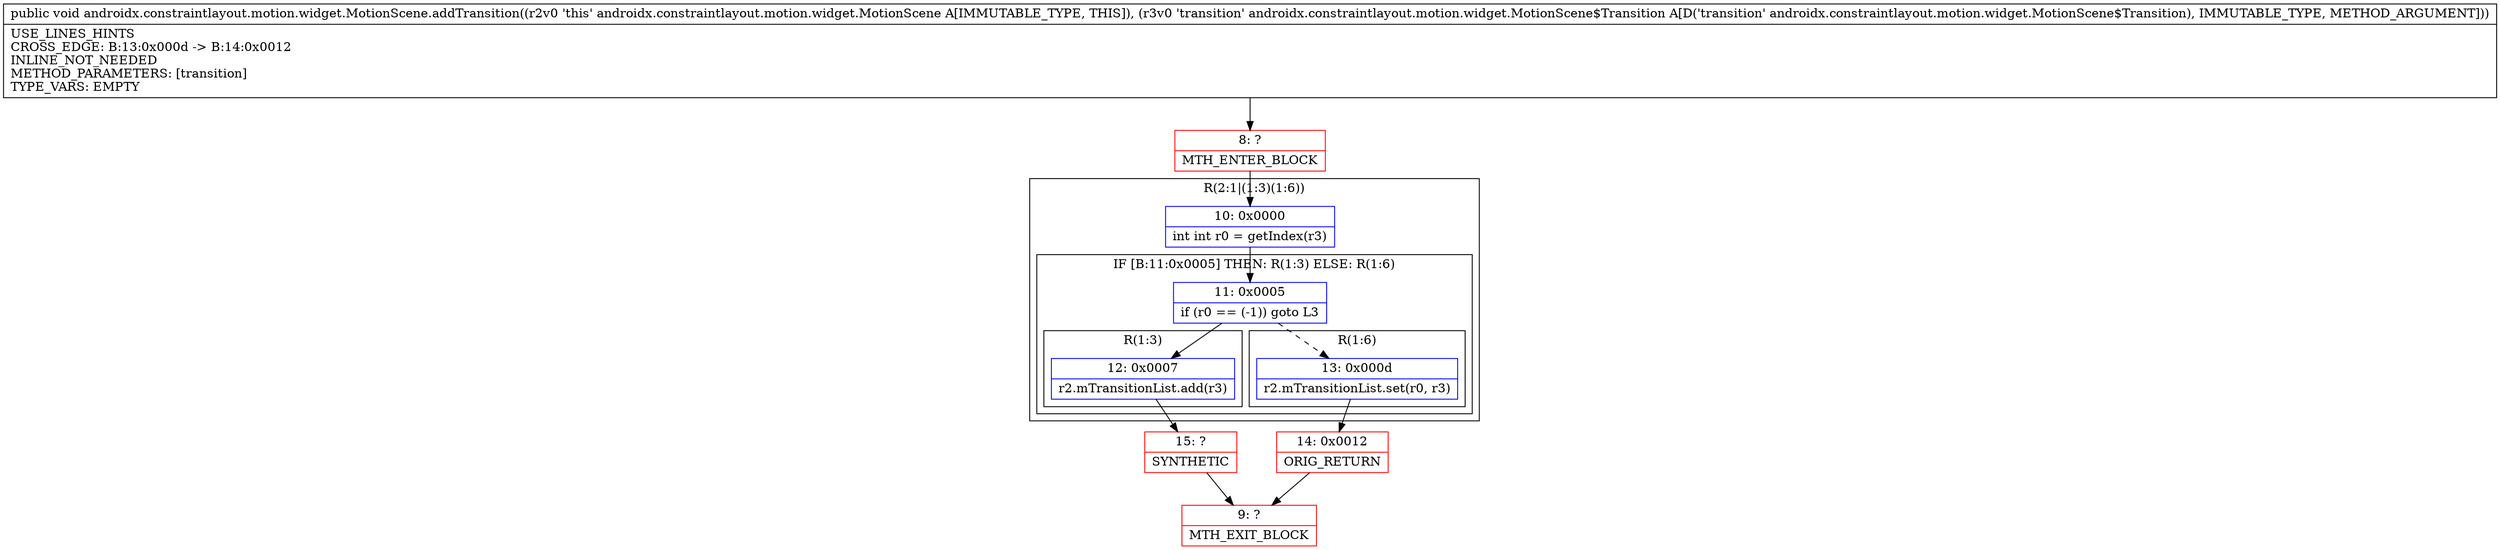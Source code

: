 digraph "CFG forandroidx.constraintlayout.motion.widget.MotionScene.addTransition(Landroidx\/constraintlayout\/motion\/widget\/MotionScene$Transition;)V" {
subgraph cluster_Region_297625305 {
label = "R(2:1|(1:3)(1:6))";
node [shape=record,color=blue];
Node_10 [shape=record,label="{10\:\ 0x0000|int int r0 = getIndex(r3)\l}"];
subgraph cluster_IfRegion_452982903 {
label = "IF [B:11:0x0005] THEN: R(1:3) ELSE: R(1:6)";
node [shape=record,color=blue];
Node_11 [shape=record,label="{11\:\ 0x0005|if (r0 == (\-1)) goto L3\l}"];
subgraph cluster_Region_1098647011 {
label = "R(1:3)";
node [shape=record,color=blue];
Node_12 [shape=record,label="{12\:\ 0x0007|r2.mTransitionList.add(r3)\l}"];
}
subgraph cluster_Region_19369099 {
label = "R(1:6)";
node [shape=record,color=blue];
Node_13 [shape=record,label="{13\:\ 0x000d|r2.mTransitionList.set(r0, r3)\l}"];
}
}
}
Node_8 [shape=record,color=red,label="{8\:\ ?|MTH_ENTER_BLOCK\l}"];
Node_15 [shape=record,color=red,label="{15\:\ ?|SYNTHETIC\l}"];
Node_9 [shape=record,color=red,label="{9\:\ ?|MTH_EXIT_BLOCK\l}"];
Node_14 [shape=record,color=red,label="{14\:\ 0x0012|ORIG_RETURN\l}"];
MethodNode[shape=record,label="{public void androidx.constraintlayout.motion.widget.MotionScene.addTransition((r2v0 'this' androidx.constraintlayout.motion.widget.MotionScene A[IMMUTABLE_TYPE, THIS]), (r3v0 'transition' androidx.constraintlayout.motion.widget.MotionScene$Transition A[D('transition' androidx.constraintlayout.motion.widget.MotionScene$Transition), IMMUTABLE_TYPE, METHOD_ARGUMENT]))  | USE_LINES_HINTS\lCROSS_EDGE: B:13:0x000d \-\> B:14:0x0012\lINLINE_NOT_NEEDED\lMETHOD_PARAMETERS: [transition]\lTYPE_VARS: EMPTY\l}"];
MethodNode -> Node_8;Node_10 -> Node_11;
Node_11 -> Node_12;
Node_11 -> Node_13[style=dashed];
Node_12 -> Node_15;
Node_13 -> Node_14;
Node_8 -> Node_10;
Node_15 -> Node_9;
Node_14 -> Node_9;
}

